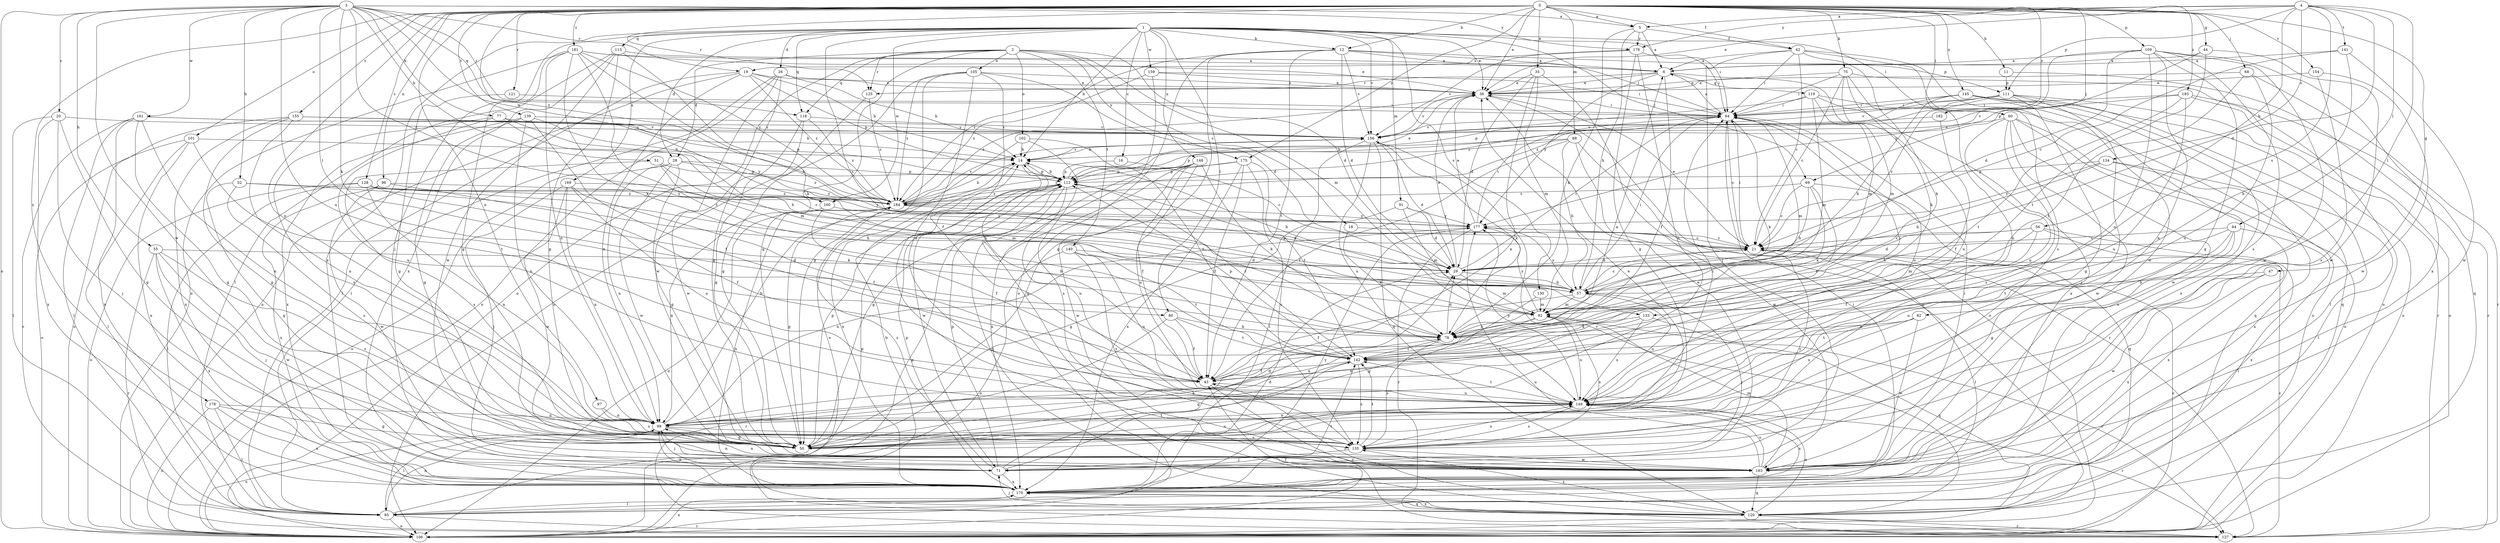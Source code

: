 strict digraph  {
0;
1;
2;
3;
4;
5;
6;
11;
12;
14;
16;
18;
19;
20;
21;
26;
28;
29;
35;
36;
42;
43;
44;
47;
50;
51;
52;
55;
56;
57;
60;
64;
68;
69;
71;
75;
77;
78;
80;
82;
84;
85;
88;
91;
92;
96;
97;
99;
101;
102;
105;
106;
109;
111;
112;
113;
118;
119;
120;
121;
125;
127;
128;
130;
133;
134;
135;
139;
140;
141;
142;
145;
148;
149;
154;
155;
156;
159;
160;
161;
163;
169;
170;
175;
176;
177;
178;
181;
182;
183;
184;
0 -> 5  [label=a];
0 -> 11  [label=b];
0 -> 12  [label=b];
0 -> 35  [label=e];
0 -> 36  [label=e];
0 -> 42  [label=f];
0 -> 44  [label=g];
0 -> 47  [label=g];
0 -> 60  [label=i];
0 -> 68  [label=j];
0 -> 69  [label=j];
0 -> 75  [label=k];
0 -> 88  [label=m];
0 -> 96  [label=n];
0 -> 97  [label=n];
0 -> 99  [label=n];
0 -> 101  [label=o];
0 -> 109  [label=p];
0 -> 121  [label=r];
0 -> 125  [label=r];
0 -> 128  [label=s];
0 -> 139  [label=t];
0 -> 145  [label=u];
0 -> 154  [label=v];
0 -> 155  [label=v];
0 -> 175  [label=y];
0 -> 178  [label=z];
0 -> 181  [label=z];
0 -> 182  [label=z];
0 -> 183  [label=z];
0 -> 184  [label=z];
1 -> 12  [label=b];
1 -> 14  [label=b];
1 -> 16  [label=c];
1 -> 26  [label=d];
1 -> 28  [label=d];
1 -> 36  [label=e];
1 -> 60  [label=i];
1 -> 64  [label=i];
1 -> 69  [label=j];
1 -> 71  [label=j];
1 -> 80  [label=l];
1 -> 91  [label=m];
1 -> 113  [label=q];
1 -> 118  [label=q];
1 -> 130  [label=s];
1 -> 133  [label=s];
1 -> 148  [label=u];
1 -> 156  [label=v];
1 -> 159  [label=w];
1 -> 160  [label=w];
1 -> 169  [label=x];
1 -> 170  [label=x];
2 -> 18  [label=c];
2 -> 28  [label=d];
2 -> 29  [label=d];
2 -> 50  [label=g];
2 -> 92  [label=m];
2 -> 102  [label=o];
2 -> 105  [label=o];
2 -> 106  [label=o];
2 -> 118  [label=q];
2 -> 125  [label=r];
2 -> 140  [label=t];
2 -> 175  [label=y];
3 -> 5  [label=a];
3 -> 19  [label=c];
3 -> 20  [label=c];
3 -> 21  [label=c];
3 -> 51  [label=h];
3 -> 52  [label=h];
3 -> 55  [label=h];
3 -> 64  [label=i];
3 -> 77  [label=k];
3 -> 78  [label=k];
3 -> 80  [label=l];
3 -> 106  [label=o];
3 -> 118  [label=q];
3 -> 149  [label=u];
3 -> 160  [label=w];
3 -> 161  [label=w];
3 -> 163  [label=w];
3 -> 176  [label=y];
4 -> 5  [label=a];
4 -> 29  [label=d];
4 -> 36  [label=e];
4 -> 56  [label=h];
4 -> 82  [label=l];
4 -> 84  [label=l];
4 -> 111  [label=p];
4 -> 133  [label=s];
4 -> 134  [label=s];
4 -> 141  [label=t];
4 -> 176  [label=y];
5 -> 6  [label=a];
5 -> 42  [label=f];
5 -> 57  [label=h];
5 -> 78  [label=k];
5 -> 176  [label=y];
6 -> 36  [label=e];
6 -> 43  [label=f];
6 -> 92  [label=m];
6 -> 119  [label=q];
6 -> 125  [label=r];
6 -> 177  [label=y];
11 -> 111  [label=p];
11 -> 120  [label=q];
12 -> 6  [label=a];
12 -> 29  [label=d];
12 -> 43  [label=f];
12 -> 50  [label=g];
12 -> 64  [label=i];
12 -> 106  [label=o];
12 -> 111  [label=p];
12 -> 156  [label=v];
12 -> 184  [label=z];
14 -> 112  [label=p];
14 -> 156  [label=v];
14 -> 163  [label=w];
14 -> 170  [label=x];
16 -> 21  [label=c];
16 -> 112  [label=p];
18 -> 21  [label=c];
18 -> 78  [label=k];
19 -> 14  [label=b];
19 -> 36  [label=e];
19 -> 85  [label=l];
19 -> 99  [label=n];
19 -> 106  [label=o];
19 -> 112  [label=p];
19 -> 184  [label=z];
20 -> 50  [label=g];
20 -> 71  [label=j];
20 -> 85  [label=l];
20 -> 156  [label=v];
20 -> 170  [label=x];
21 -> 29  [label=d];
21 -> 36  [label=e];
21 -> 64  [label=i];
21 -> 85  [label=l];
26 -> 14  [label=b];
26 -> 36  [label=e];
26 -> 50  [label=g];
26 -> 85  [label=l];
26 -> 106  [label=o];
26 -> 163  [label=w];
28 -> 50  [label=g];
28 -> 99  [label=n];
28 -> 106  [label=o];
28 -> 112  [label=p];
28 -> 163  [label=w];
28 -> 184  [label=z];
29 -> 36  [label=e];
29 -> 57  [label=h];
29 -> 64  [label=i];
29 -> 92  [label=m];
35 -> 29  [label=d];
35 -> 36  [label=e];
35 -> 92  [label=m];
35 -> 99  [label=n];
35 -> 106  [label=o];
36 -> 64  [label=i];
36 -> 106  [label=o];
36 -> 156  [label=v];
42 -> 6  [label=a];
42 -> 21  [label=c];
42 -> 64  [label=i];
42 -> 71  [label=j];
42 -> 78  [label=k];
42 -> 135  [label=s];
42 -> 163  [label=w];
43 -> 6  [label=a];
43 -> 14  [label=b];
43 -> 127  [label=r];
43 -> 149  [label=u];
44 -> 6  [label=a];
44 -> 112  [label=p];
44 -> 142  [label=t];
44 -> 163  [label=w];
47 -> 57  [label=h];
47 -> 163  [label=w];
47 -> 170  [label=x];
50 -> 21  [label=c];
50 -> 36  [label=e];
50 -> 78  [label=k];
50 -> 112  [label=p];
50 -> 149  [label=u];
51 -> 21  [label=c];
51 -> 92  [label=m];
51 -> 112  [label=p];
51 -> 135  [label=s];
52 -> 50  [label=g];
52 -> 57  [label=h];
52 -> 135  [label=s];
52 -> 184  [label=z];
55 -> 29  [label=d];
55 -> 71  [label=j];
55 -> 127  [label=r];
55 -> 135  [label=s];
55 -> 163  [label=w];
55 -> 170  [label=x];
56 -> 21  [label=c];
56 -> 29  [label=d];
56 -> 43  [label=f];
56 -> 85  [label=l];
56 -> 92  [label=m];
56 -> 170  [label=x];
57 -> 14  [label=b];
57 -> 21  [label=c];
57 -> 43  [label=f];
57 -> 64  [label=i];
57 -> 71  [label=j];
57 -> 92  [label=m];
57 -> 112  [label=p];
57 -> 149  [label=u];
57 -> 177  [label=y];
60 -> 106  [label=o];
60 -> 120  [label=q];
60 -> 135  [label=s];
60 -> 149  [label=u];
60 -> 156  [label=v];
60 -> 163  [label=w];
60 -> 170  [label=x];
64 -> 6  [label=a];
64 -> 21  [label=c];
64 -> 78  [label=k];
64 -> 92  [label=m];
64 -> 149  [label=u];
64 -> 156  [label=v];
68 -> 36  [label=e];
68 -> 127  [label=r];
68 -> 142  [label=t];
68 -> 149  [label=u];
69 -> 21  [label=c];
69 -> 57  [label=h];
69 -> 78  [label=k];
69 -> 120  [label=q];
69 -> 142  [label=t];
69 -> 184  [label=z];
71 -> 29  [label=d];
71 -> 36  [label=e];
71 -> 99  [label=n];
71 -> 112  [label=p];
71 -> 142  [label=t];
71 -> 170  [label=x];
71 -> 184  [label=z];
75 -> 21  [label=c];
75 -> 36  [label=e];
75 -> 64  [label=i];
75 -> 78  [label=k];
75 -> 92  [label=m];
75 -> 106  [label=o];
75 -> 149  [label=u];
77 -> 57  [label=h];
77 -> 92  [label=m];
77 -> 135  [label=s];
77 -> 149  [label=u];
77 -> 156  [label=v];
78 -> 29  [label=d];
78 -> 135  [label=s];
78 -> 142  [label=t];
80 -> 43  [label=f];
80 -> 78  [label=k];
80 -> 127  [label=r];
80 -> 142  [label=t];
82 -> 78  [label=k];
82 -> 142  [label=t];
82 -> 149  [label=u];
82 -> 163  [label=w];
84 -> 21  [label=c];
84 -> 50  [label=g];
84 -> 57  [label=h];
84 -> 142  [label=t];
84 -> 149  [label=u];
84 -> 170  [label=x];
85 -> 99  [label=n];
85 -> 106  [label=o];
85 -> 112  [label=p];
85 -> 127  [label=r];
88 -> 14  [label=b];
88 -> 43  [label=f];
88 -> 57  [label=h];
88 -> 112  [label=p];
88 -> 127  [label=r];
88 -> 163  [label=w];
91 -> 29  [label=d];
91 -> 50  [label=g];
91 -> 92  [label=m];
91 -> 177  [label=y];
92 -> 78  [label=k];
92 -> 99  [label=n];
92 -> 120  [label=q];
92 -> 135  [label=s];
92 -> 149  [label=u];
92 -> 177  [label=y];
96 -> 43  [label=f];
96 -> 163  [label=w];
96 -> 170  [label=x];
96 -> 184  [label=z];
97 -> 99  [label=n];
97 -> 135  [label=s];
99 -> 14  [label=b];
99 -> 50  [label=g];
99 -> 64  [label=i];
99 -> 71  [label=j];
99 -> 85  [label=l];
99 -> 106  [label=o];
99 -> 135  [label=s];
101 -> 14  [label=b];
101 -> 85  [label=l];
101 -> 106  [label=o];
101 -> 142  [label=t];
101 -> 170  [label=x];
102 -> 14  [label=b];
102 -> 106  [label=o];
102 -> 135  [label=s];
102 -> 142  [label=t];
105 -> 29  [label=d];
105 -> 36  [label=e];
105 -> 43  [label=f];
105 -> 50  [label=g];
105 -> 106  [label=o];
105 -> 149  [label=u];
105 -> 184  [label=z];
106 -> 21  [label=c];
106 -> 43  [label=f];
106 -> 170  [label=x];
109 -> 6  [label=a];
109 -> 29  [label=d];
109 -> 50  [label=g];
109 -> 99  [label=n];
109 -> 135  [label=s];
109 -> 149  [label=u];
109 -> 163  [label=w];
109 -> 170  [label=x];
109 -> 177  [label=y];
111 -> 21  [label=c];
111 -> 50  [label=g];
111 -> 64  [label=i];
111 -> 71  [label=j];
111 -> 85  [label=l];
111 -> 127  [label=r];
111 -> 156  [label=v];
111 -> 184  [label=z];
112 -> 14  [label=b];
112 -> 36  [label=e];
112 -> 71  [label=j];
112 -> 120  [label=q];
112 -> 142  [label=t];
112 -> 149  [label=u];
112 -> 184  [label=z];
113 -> 6  [label=a];
113 -> 50  [label=g];
113 -> 78  [label=k];
113 -> 85  [label=l];
113 -> 163  [label=w];
113 -> 170  [label=x];
118 -> 50  [label=g];
118 -> 156  [label=v];
118 -> 163  [label=w];
118 -> 184  [label=z];
119 -> 64  [label=i];
119 -> 92  [label=m];
119 -> 106  [label=o];
119 -> 112  [label=p];
119 -> 149  [label=u];
119 -> 170  [label=x];
120 -> 14  [label=b];
120 -> 43  [label=f];
120 -> 71  [label=j];
120 -> 127  [label=r];
120 -> 135  [label=s];
120 -> 149  [label=u];
120 -> 156  [label=v];
120 -> 170  [label=x];
121 -> 50  [label=g];
121 -> 64  [label=i];
125 -> 50  [label=g];
125 -> 184  [label=z];
127 -> 21  [label=c];
127 -> 112  [label=p];
128 -> 57  [label=h];
128 -> 78  [label=k];
128 -> 85  [label=l];
128 -> 99  [label=n];
128 -> 106  [label=o];
128 -> 177  [label=y];
128 -> 184  [label=z];
130 -> 50  [label=g];
130 -> 92  [label=m];
133 -> 78  [label=k];
133 -> 99  [label=n];
133 -> 127  [label=r];
133 -> 149  [label=u];
134 -> 57  [label=h];
134 -> 85  [label=l];
134 -> 112  [label=p];
134 -> 170  [label=x];
134 -> 177  [label=y];
135 -> 71  [label=j];
135 -> 142  [label=t];
135 -> 149  [label=u];
135 -> 163  [label=w];
139 -> 43  [label=f];
139 -> 50  [label=g];
139 -> 99  [label=n];
139 -> 156  [label=v];
139 -> 170  [label=x];
139 -> 177  [label=y];
140 -> 29  [label=d];
140 -> 106  [label=o];
140 -> 135  [label=s];
140 -> 142  [label=t];
140 -> 149  [label=u];
141 -> 6  [label=a];
141 -> 21  [label=c];
141 -> 78  [label=k];
141 -> 163  [label=w];
142 -> 43  [label=f];
142 -> 50  [label=g];
142 -> 64  [label=i];
142 -> 112  [label=p];
142 -> 135  [label=s];
142 -> 149  [label=u];
145 -> 57  [label=h];
145 -> 64  [label=i];
145 -> 106  [label=o];
145 -> 120  [label=q];
145 -> 163  [label=w];
145 -> 170  [label=x];
145 -> 184  [label=z];
148 -> 43  [label=f];
148 -> 50  [label=g];
148 -> 78  [label=k];
148 -> 112  [label=p];
148 -> 149  [label=u];
148 -> 163  [label=w];
148 -> 170  [label=x];
149 -> 99  [label=n];
149 -> 127  [label=r];
149 -> 135  [label=s];
149 -> 142  [label=t];
149 -> 170  [label=x];
149 -> 177  [label=y];
154 -> 36  [label=e];
154 -> 135  [label=s];
154 -> 163  [label=w];
155 -> 50  [label=g];
155 -> 99  [label=n];
155 -> 106  [label=o];
155 -> 112  [label=p];
155 -> 156  [label=v];
155 -> 170  [label=x];
156 -> 14  [label=b];
156 -> 29  [label=d];
156 -> 78  [label=k];
156 -> 85  [label=l];
156 -> 120  [label=q];
156 -> 149  [label=u];
159 -> 36  [label=e];
159 -> 64  [label=i];
159 -> 120  [label=q];
159 -> 184  [label=z];
160 -> 43  [label=f];
160 -> 99  [label=n];
160 -> 177  [label=y];
161 -> 14  [label=b];
161 -> 50  [label=g];
161 -> 85  [label=l];
161 -> 99  [label=n];
161 -> 127  [label=r];
161 -> 156  [label=v];
161 -> 170  [label=x];
163 -> 64  [label=i];
163 -> 92  [label=m];
163 -> 99  [label=n];
163 -> 120  [label=q];
163 -> 149  [label=u];
163 -> 177  [label=y];
169 -> 43  [label=f];
169 -> 71  [label=j];
169 -> 99  [label=n];
169 -> 149  [label=u];
169 -> 163  [label=w];
169 -> 184  [label=z];
170 -> 29  [label=d];
170 -> 64  [label=i];
170 -> 85  [label=l];
170 -> 99  [label=n];
170 -> 112  [label=p];
170 -> 120  [label=q];
170 -> 142  [label=t];
170 -> 177  [label=y];
175 -> 43  [label=f];
175 -> 112  [label=p];
175 -> 135  [label=s];
175 -> 142  [label=t];
175 -> 170  [label=x];
175 -> 184  [label=z];
176 -> 50  [label=g];
176 -> 64  [label=i];
176 -> 99  [label=n];
176 -> 156  [label=v];
176 -> 19  [label=s];
177 -> 21  [label=c];
177 -> 36  [label=e];
177 -> 64  [label=i];
177 -> 99  [label=n];
177 -> 127  [label=r];
178 -> 50  [label=g];
178 -> 85  [label=l];
178 -> 99  [label=n];
178 -> 106  [label=o];
178 -> 170  [label=x];
181 -> 6  [label=a];
181 -> 36  [label=e];
181 -> 50  [label=g];
181 -> 57  [label=h];
181 -> 78  [label=k];
181 -> 99  [label=n];
181 -> 106  [label=o];
181 -> 142  [label=t];
181 -> 184  [label=z];
182 -> 43  [label=f];
182 -> 156  [label=v];
183 -> 64  [label=i];
183 -> 106  [label=o];
183 -> 127  [label=r];
183 -> 142  [label=t];
183 -> 149  [label=u];
183 -> 156  [label=v];
184 -> 14  [label=b];
184 -> 29  [label=d];
184 -> 36  [label=e];
184 -> 50  [label=g];
184 -> 106  [label=o];
184 -> 156  [label=v];
184 -> 170  [label=x];
184 -> 177  [label=y];
}
